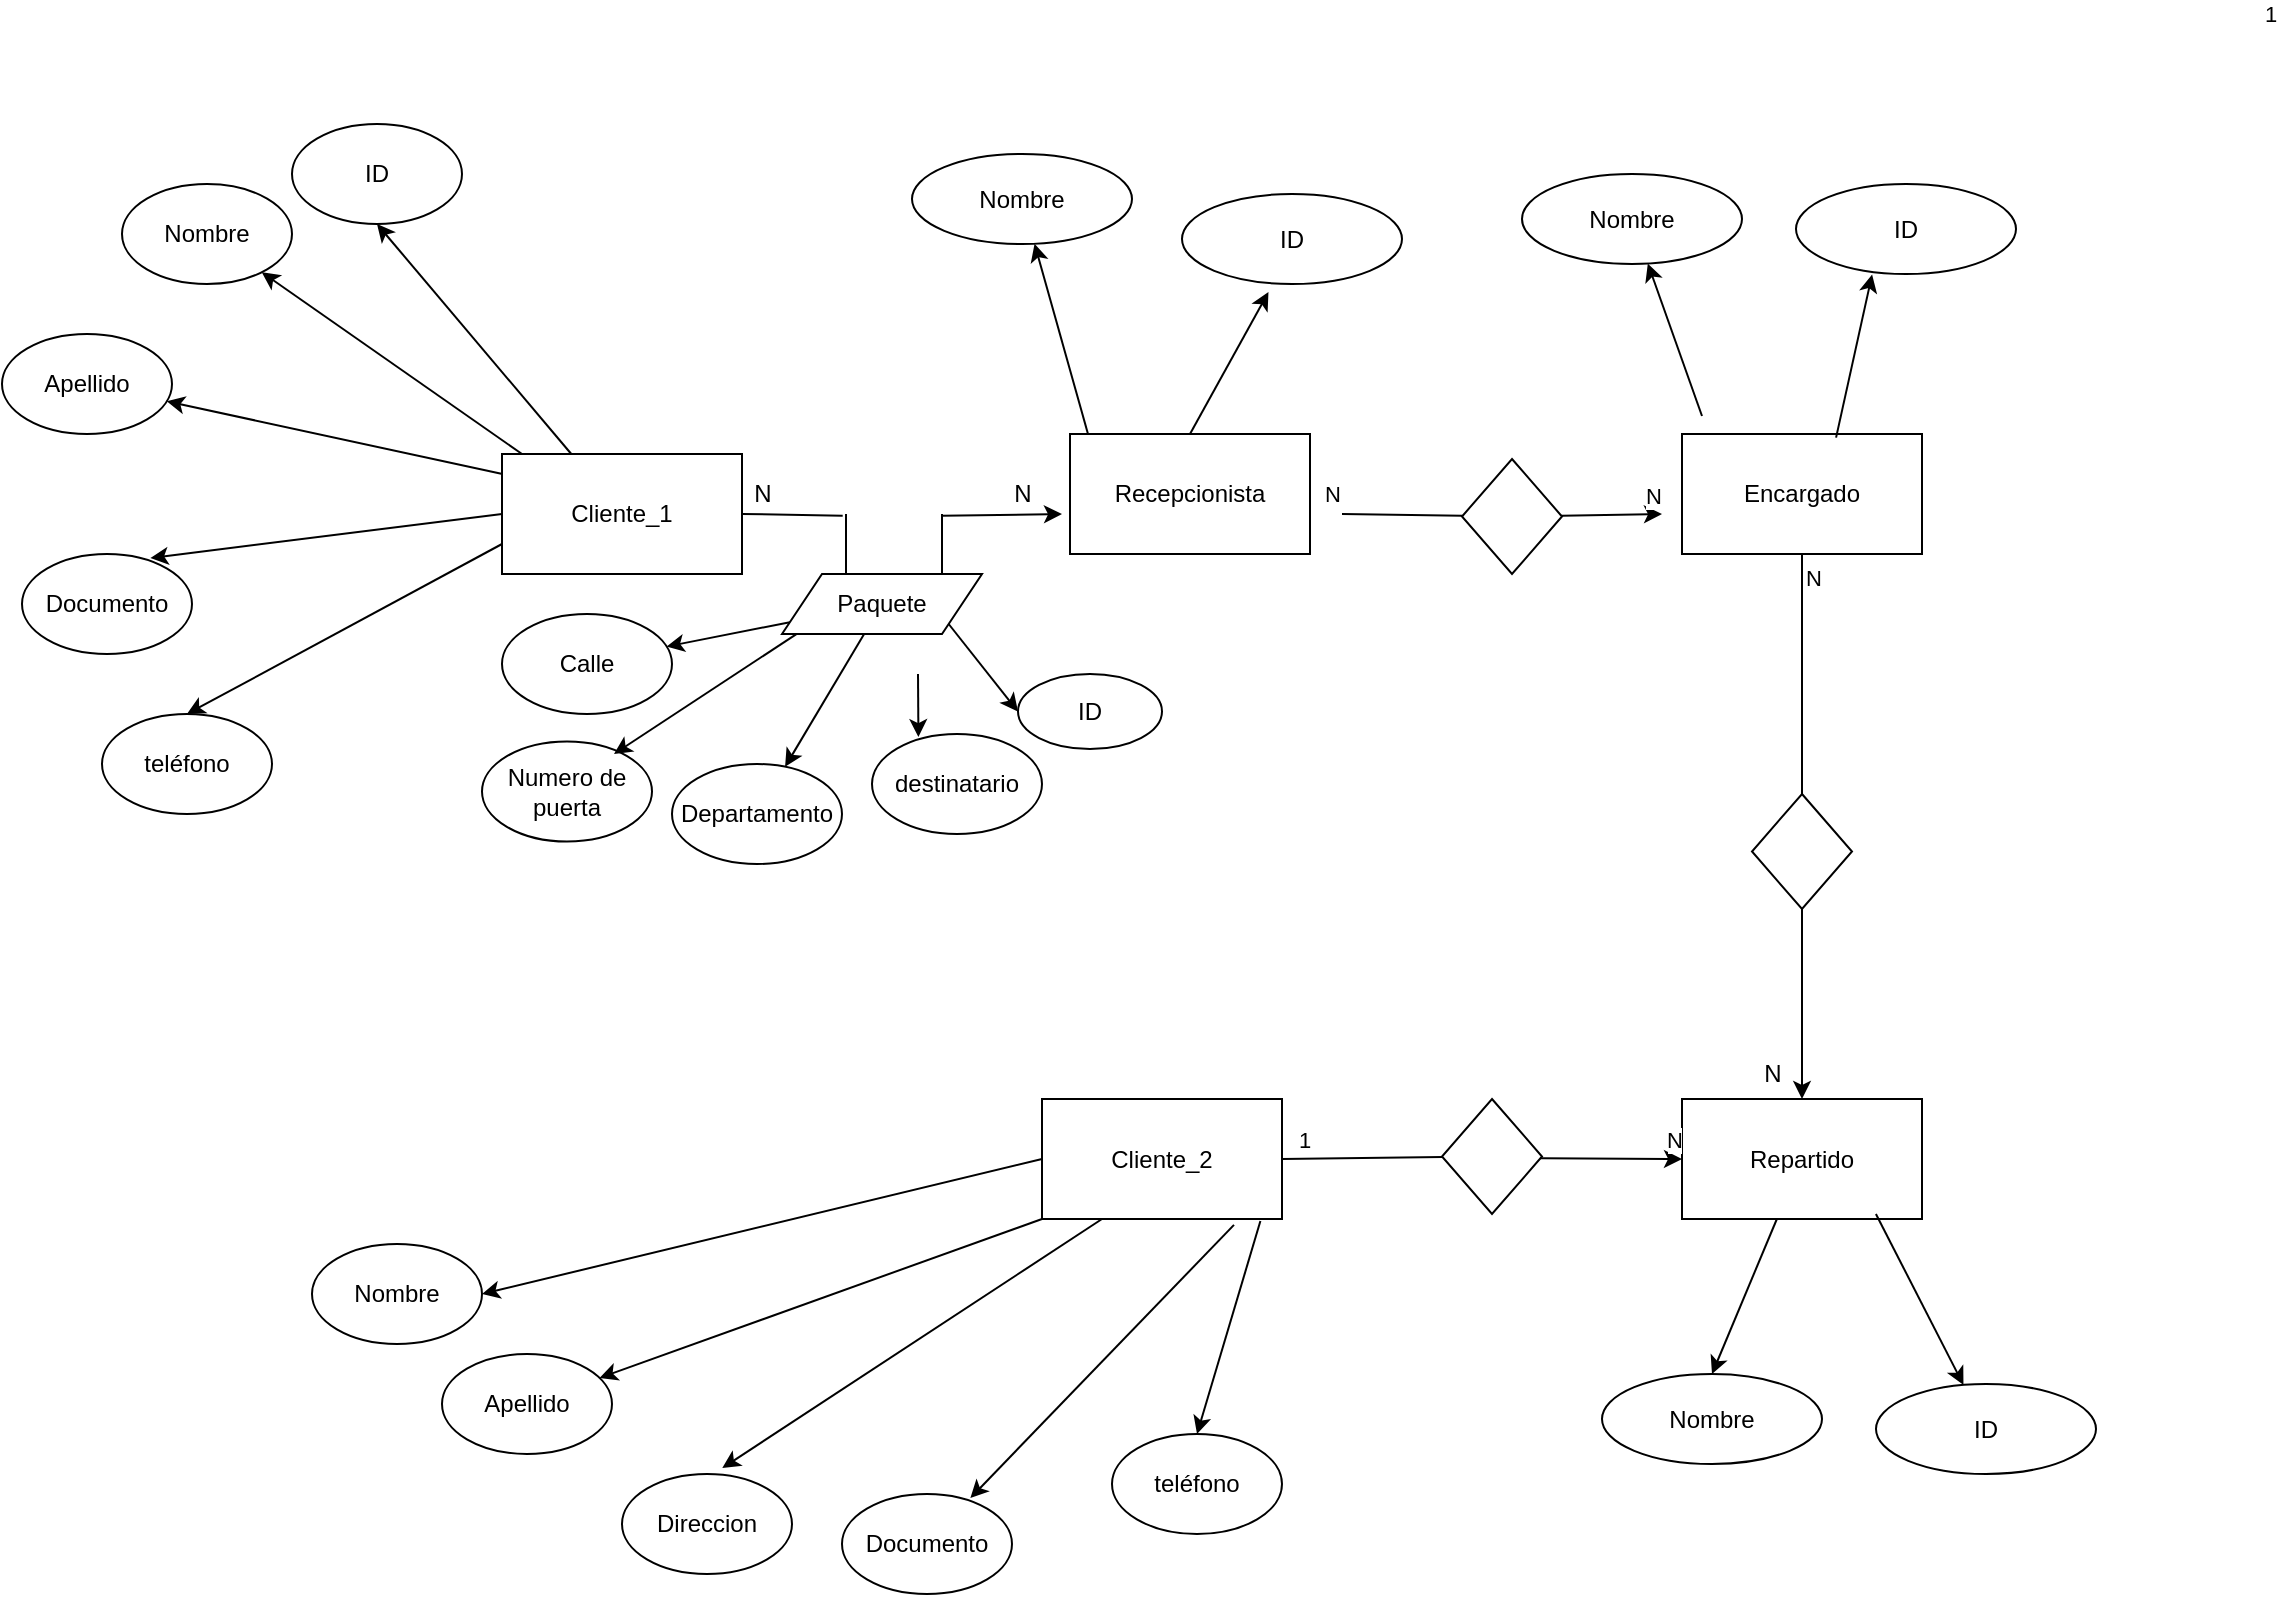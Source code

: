 <mxfile>
    <diagram id="YiFW20UgcAD7BWL2kW4c" name="Página-1">
        <mxGraphModel dx="1866" dy="1791" grid="1" gridSize="10" guides="1" tooltips="1" connect="1" arrows="1" fold="1" page="1" pageScale="1" pageWidth="827" pageHeight="1169" math="0" shadow="0">
            <root>
                <mxCell id="0"/>
                <mxCell id="1" parent="0"/>
                <mxCell id="3" value="&#10;&#10;Recepcionista&#10;&#10;" style="rounded=0;whiteSpace=wrap;html=1;" parent="1" vertex="1">
                    <mxGeometry x="354" y="180" width="120" height="60" as="geometry"/>
                </mxCell>
                <mxCell id="4" value="Repartido" style="rounded=0;whiteSpace=wrap;html=1;" parent="1" vertex="1">
                    <mxGeometry x="660" y="512.5" width="120" height="60" as="geometry"/>
                </mxCell>
                <mxCell id="5" value="Encargado" style="rounded=0;whiteSpace=wrap;html=1;" parent="1" vertex="1">
                    <mxGeometry x="660" y="180" width="120" height="60" as="geometry"/>
                </mxCell>
                <mxCell id="7" value="&lt;span&gt;Cliente_2&lt;/span&gt;" style="rounded=0;whiteSpace=wrap;html=1;" parent="1" vertex="1">
                    <mxGeometry x="340" y="512.5" width="120" height="60" as="geometry"/>
                </mxCell>
                <mxCell id="10" value="" style="endArrow=classic;html=1;startArrow=none;" parent="1" edge="1">
                    <mxGeometry relative="1" as="geometry">
                        <mxPoint x="289.684" y="220.887" as="sourcePoint"/>
                        <mxPoint x="350" y="220" as="targetPoint"/>
                    </mxGeometry>
                </mxCell>
                <mxCell id="14" value="N" style="text;html=1;align=center;verticalAlign=middle;resizable=0;points=[];autosize=1;strokeColor=none;fillColor=none;" parent="1" vertex="1">
                    <mxGeometry x="190" y="200" width="20" height="20" as="geometry"/>
                </mxCell>
                <mxCell id="16" value="1" style="endArrow=classic;html=1;startArrow=none;" parent="1" source="75" edge="1">
                    <mxGeometry x="1" y="398" relative="1" as="geometry">
                        <mxPoint x="490" y="220" as="sourcePoint"/>
                        <mxPoint x="650" y="220" as="targetPoint"/>
                        <Array as="points"/>
                        <mxPoint x="310" y="148" as="offset"/>
                    </mxGeometry>
                </mxCell>
                <mxCell id="19" value="N" style="edgeLabel;resizable=0;html=1;align=right;verticalAlign=bottom;" parent="16" connectable="0" vertex="1">
                    <mxGeometry x="1" relative="1" as="geometry"/>
                </mxCell>
                <mxCell id="21" value="N" style="text;html=1;align=center;verticalAlign=middle;resizable=0;points=[];autosize=1;strokeColor=none;fillColor=none;" parent="1" vertex="1">
                    <mxGeometry x="320" y="200" width="20" height="20" as="geometry"/>
                </mxCell>
                <mxCell id="26" value="" style="endArrow=classic;html=1;startArrow=none;entryX=0.5;entryY=0;entryDx=0;entryDy=0;" parent="1" source="79" target="4" edge="1">
                    <mxGeometry relative="1" as="geometry">
                        <mxPoint x="710" y="260" as="sourcePoint"/>
                        <mxPoint x="710" y="380" as="targetPoint"/>
                    </mxGeometry>
                </mxCell>
                <mxCell id="30" value="N" style="text;html=1;align=center;verticalAlign=middle;resizable=0;points=[];autosize=1;strokeColor=none;fillColor=none;" parent="1" vertex="1">
                    <mxGeometry x="695" y="490" width="20" height="20" as="geometry"/>
                </mxCell>
                <mxCell id="31" value="" style="endArrow=classic;html=1;startArrow=none;" parent="1" source="82" edge="1">
                    <mxGeometry relative="1" as="geometry">
                        <mxPoint x="490" y="542.5" as="sourcePoint"/>
                        <mxPoint x="660" y="542.5" as="targetPoint"/>
                        <Array as="points">
                            <mxPoint x="580" y="542.08"/>
                        </Array>
                    </mxGeometry>
                </mxCell>
                <mxCell id="35" value="N" style="edgeLabel;html=1;align=center;verticalAlign=middle;resizable=0;points=[];" parent="31" vertex="1" connectable="0">
                    <mxGeometry x="0.845" y="1" relative="1" as="geometry">
                        <mxPoint x="3" y="-9" as="offset"/>
                    </mxGeometry>
                </mxCell>
                <mxCell id="40" value="Nombre" style="ellipse;whiteSpace=wrap;html=1;" parent="1" vertex="1">
                    <mxGeometry x="-120" y="55" width="85" height="50" as="geometry"/>
                </mxCell>
                <mxCell id="41" value="Apellido" style="ellipse;whiteSpace=wrap;html=1;" parent="1" vertex="1">
                    <mxGeometry x="40" y="640" width="85" height="50" as="geometry"/>
                </mxCell>
                <mxCell id="42" value="Direccion" style="ellipse;whiteSpace=wrap;html=1;" parent="1" vertex="1">
                    <mxGeometry x="130" y="700" width="85" height="50" as="geometry"/>
                </mxCell>
                <mxCell id="43" value="" style="endArrow=classic;html=1;exitX=0;exitY=1;exitDx=0;exitDy=0;" parent="1" source="7" target="41" edge="1">
                    <mxGeometry width="50" height="50" relative="1" as="geometry">
                        <mxPoint x="370" y="490.0" as="sourcePoint"/>
                        <mxPoint x="280" y="490" as="targetPoint"/>
                        <Array as="points"/>
                    </mxGeometry>
                </mxCell>
                <mxCell id="44" value="" style="endArrow=classic;html=1;exitX=0.25;exitY=1;exitDx=0;exitDy=0;entryX=0.59;entryY=-0.059;entryDx=0;entryDy=0;entryPerimeter=0;" parent="1" source="7" target="42" edge="1">
                    <mxGeometry width="50" height="50" relative="1" as="geometry">
                        <mxPoint x="373.24" y="455.04" as="sourcePoint"/>
                        <mxPoint x="290" y="500" as="targetPoint"/>
                        <Array as="points"/>
                    </mxGeometry>
                </mxCell>
                <mxCell id="45" value="Documento" style="ellipse;whiteSpace=wrap;html=1;" parent="1" vertex="1">
                    <mxGeometry x="240" y="710" width="85" height="50" as="geometry"/>
                </mxCell>
                <mxCell id="46" value="" style="endArrow=classic;html=1;exitX=0.8;exitY=1.049;exitDx=0;exitDy=0;exitPerimeter=0;entryX=0.755;entryY=0.041;entryDx=0;entryDy=0;entryPerimeter=0;" parent="1" source="7" target="45" edge="1">
                    <mxGeometry width="50" height="50" relative="1" as="geometry">
                        <mxPoint x="464.42" y="442.95" as="sourcePoint"/>
                        <mxPoint x="450" y="520" as="targetPoint"/>
                        <Array as="points"/>
                    </mxGeometry>
                </mxCell>
                <mxCell id="48" value="" style="endArrow=classic;html=1;exitX=0.91;exitY=1.017;exitDx=0;exitDy=0;exitPerimeter=0;entryX=0.5;entryY=0;entryDx=0;entryDy=0;" parent="1" source="7" target="49" edge="1">
                    <mxGeometry width="50" height="50" relative="1" as="geometry">
                        <mxPoint x="460.0" y="452.94" as="sourcePoint"/>
                        <mxPoint x="470" y="550" as="targetPoint"/>
                        <Array as="points"/>
                    </mxGeometry>
                </mxCell>
                <mxCell id="49" value="teléfono" style="ellipse;whiteSpace=wrap;html=1;" parent="1" vertex="1">
                    <mxGeometry x="375" y="680" width="85" height="50" as="geometry"/>
                </mxCell>
                <mxCell id="50" value="Cliente_1" style="rounded=0;whiteSpace=wrap;html=1;" parent="1" vertex="1">
                    <mxGeometry x="70" y="190" width="120" height="60" as="geometry"/>
                </mxCell>
                <mxCell id="52" value="" style="endArrow=classic;html=1;entryX=1;entryY=0.5;entryDx=0;entryDy=0;exitX=0;exitY=0.5;exitDx=0;exitDy=0;" parent="1" target="53" edge="1" source="7">
                    <mxGeometry width="50" height="50" relative="1" as="geometry">
                        <mxPoint x="360" y="419.58" as="sourcePoint"/>
                        <mxPoint x="280" y="419.58" as="targetPoint"/>
                        <Array as="points"/>
                    </mxGeometry>
                </mxCell>
                <mxCell id="53" value="Nombre" style="ellipse;whiteSpace=wrap;html=1;" parent="1" vertex="1">
                    <mxGeometry x="-25" y="585" width="85" height="50" as="geometry"/>
                </mxCell>
                <mxCell id="54" value="Apellido" style="ellipse;whiteSpace=wrap;html=1;" parent="1" vertex="1">
                    <mxGeometry x="-180" y="130" width="85" height="50" as="geometry"/>
                </mxCell>
                <mxCell id="55" value="Departamento" style="ellipse;whiteSpace=wrap;html=1;" parent="1" vertex="1">
                    <mxGeometry x="155" y="345" width="85" height="50" as="geometry"/>
                </mxCell>
                <mxCell id="56" value="" style="endArrow=classic;html=1;exitX=0.002;exitY=0.167;exitDx=0;exitDy=0;exitPerimeter=0;" parent="1" source="50" target="54" edge="1">
                    <mxGeometry width="50" height="50" relative="1" as="geometry">
                        <mxPoint x="380" y="500.0" as="sourcePoint"/>
                        <mxPoint x="290" y="500" as="targetPoint"/>
                        <Array as="points"/>
                    </mxGeometry>
                </mxCell>
                <mxCell id="57" value="" style="endArrow=classic;html=1;" parent="1" source="98" target="55" edge="1">
                    <mxGeometry width="50" height="50" relative="1" as="geometry">
                        <mxPoint x="383.24" y="465.04" as="sourcePoint"/>
                        <mxPoint x="300" y="510" as="targetPoint"/>
                        <Array as="points"/>
                    </mxGeometry>
                </mxCell>
                <mxCell id="58" value="Documento" style="ellipse;whiteSpace=wrap;html=1;" parent="1" vertex="1">
                    <mxGeometry x="-170" y="240" width="85" height="50" as="geometry"/>
                </mxCell>
                <mxCell id="59" value="" style="endArrow=classic;html=1;exitX=0;exitY=0.5;exitDx=0;exitDy=0;entryX=0.755;entryY=0.041;entryDx=0;entryDy=0;entryPerimeter=0;" parent="1" source="50" target="58" edge="1">
                    <mxGeometry width="50" height="50" relative="1" as="geometry">
                        <mxPoint x="474.42" y="452.95" as="sourcePoint"/>
                        <mxPoint x="460" y="530" as="targetPoint"/>
                        <Array as="points"/>
                    </mxGeometry>
                </mxCell>
                <mxCell id="60" value="" style="endArrow=classic;html=1;exitX=0;exitY=0.75;exitDx=0;exitDy=0;entryX=0.5;entryY=0;entryDx=0;entryDy=0;" parent="1" source="50" target="61" edge="1">
                    <mxGeometry width="50" height="50" relative="1" as="geometry">
                        <mxPoint x="470.0" y="462.94" as="sourcePoint"/>
                        <mxPoint x="480" y="560" as="targetPoint"/>
                        <Array as="points"/>
                    </mxGeometry>
                </mxCell>
                <mxCell id="61" value="teléfono" style="ellipse;whiteSpace=wrap;html=1;" parent="1" vertex="1">
                    <mxGeometry x="-130" y="320" width="85" height="50" as="geometry"/>
                </mxCell>
                <mxCell id="64" value="" style="endArrow=classic;html=1;" parent="1" target="40" edge="1">
                    <mxGeometry width="50" height="50" relative="1" as="geometry">
                        <mxPoint x="80" y="190" as="sourcePoint"/>
                        <mxPoint x="130" y="140" as="targetPoint"/>
                        <Array as="points"/>
                    </mxGeometry>
                </mxCell>
                <mxCell id="65" value="" style="endArrow=classic;html=1;" parent="1" target="69" edge="1">
                    <mxGeometry width="50" height="50" relative="1" as="geometry">
                        <mxPoint x="363" y="180" as="sourcePoint"/>
                        <mxPoint x="340.759" y="144.192" as="targetPoint"/>
                        <Array as="points"/>
                    </mxGeometry>
                </mxCell>
                <mxCell id="69" value="Nombre" style="ellipse;whiteSpace=wrap;html=1;" parent="1" vertex="1">
                    <mxGeometry x="275" y="40" width="110" height="45" as="geometry"/>
                </mxCell>
                <mxCell id="74" value="" style="endArrow=none;html=1;" parent="1" edge="1">
                    <mxGeometry relative="1" as="geometry">
                        <mxPoint x="190.0" y="220" as="sourcePoint"/>
                        <mxPoint x="240.357" y="220.839" as="targetPoint"/>
                    </mxGeometry>
                </mxCell>
                <mxCell id="75" value="" style="rhombus;whiteSpace=wrap;html=1;" parent="1" vertex="1">
                    <mxGeometry x="550" y="192.5" width="50" height="57.5" as="geometry"/>
                </mxCell>
                <mxCell id="76" value="" style="endArrow=none;html=1;" parent="1" target="75" edge="1">
                    <mxGeometry x="1" y="398" relative="1" as="geometry">
                        <mxPoint x="490" y="220" as="sourcePoint"/>
                        <mxPoint x="650" y="220" as="targetPoint"/>
                        <Array as="points"/>
                        <mxPoint x="310" y="148" as="offset"/>
                    </mxGeometry>
                </mxCell>
                <mxCell id="78" value="N" style="edgeLabel;html=1;align=center;verticalAlign=middle;resizable=0;points=[];" parent="76" vertex="1" connectable="0">
                    <mxGeometry x="-0.894" y="-1" relative="1" as="geometry">
                        <mxPoint x="-8" y="-11" as="offset"/>
                    </mxGeometry>
                </mxCell>
                <mxCell id="79" value="" style="rhombus;whiteSpace=wrap;html=1;" parent="1" vertex="1">
                    <mxGeometry x="695" y="360" width="50" height="57.5" as="geometry"/>
                </mxCell>
                <mxCell id="80" value="" style="endArrow=none;html=1;exitX=0.5;exitY=1;exitDx=0;exitDy=0;" parent="1" source="5" target="79" edge="1">
                    <mxGeometry relative="1" as="geometry">
                        <mxPoint x="710" y="260" as="sourcePoint"/>
                        <mxPoint x="710" y="380" as="targetPoint"/>
                    </mxGeometry>
                </mxCell>
                <mxCell id="81" value="N" style="edgeLabel;resizable=0;html=1;align=left;verticalAlign=bottom;" parent="80" connectable="0" vertex="1">
                    <mxGeometry x="-1" relative="1" as="geometry">
                        <mxPoint y="20" as="offset"/>
                    </mxGeometry>
                </mxCell>
                <mxCell id="82" value="" style="rhombus;whiteSpace=wrap;html=1;" parent="1" vertex="1">
                    <mxGeometry x="540" y="512.5" width="50" height="57.5" as="geometry"/>
                </mxCell>
                <mxCell id="83" value="" style="endArrow=none;html=1;exitX=1;exitY=0.5;exitDx=0;exitDy=0;" parent="1" target="82" edge="1" source="7">
                    <mxGeometry relative="1" as="geometry">
                        <mxPoint x="490" y="542.5" as="sourcePoint"/>
                        <mxPoint x="660" y="542.5" as="targetPoint"/>
                        <Array as="points"/>
                    </mxGeometry>
                </mxCell>
                <mxCell id="85" value="1" style="edgeLabel;html=1;align=center;verticalAlign=middle;resizable=0;points=[];" parent="83" vertex="1" connectable="0">
                    <mxGeometry x="-0.694" relative="1" as="geometry">
                        <mxPoint x="-2" y="-10" as="offset"/>
                    </mxGeometry>
                </mxCell>
                <mxCell id="90" value="Calle" style="ellipse;whiteSpace=wrap;html=1;" parent="1" vertex="1">
                    <mxGeometry x="70" y="270" width="85" height="50" as="geometry"/>
                </mxCell>
                <mxCell id="92" value="" style="endArrow=classic;html=1;entryX=0.967;entryY=0.326;entryDx=0;entryDy=0;entryPerimeter=0;" parent="1" source="98" target="90" edge="1">
                    <mxGeometry width="50" height="50" relative="1" as="geometry">
                        <mxPoint x="120.2" y="262.04" as="sourcePoint"/>
                        <mxPoint x="62.5" y="320" as="targetPoint"/>
                        <Array as="points"/>
                    </mxGeometry>
                </mxCell>
                <mxCell id="93" value="Numero de puerta" style="ellipse;whiteSpace=wrap;html=1;" parent="1" vertex="1">
                    <mxGeometry x="60" y="333.75" width="85" height="50" as="geometry"/>
                </mxCell>
                <mxCell id="94" value="" style="endArrow=classic;html=1;exitX=0.072;exitY=1.001;exitDx=0;exitDy=0;exitPerimeter=0;" parent="1" source="98" edge="1">
                    <mxGeometry width="50" height="50" relative="1" as="geometry">
                        <mxPoint x="155.24" y="259.04" as="sourcePoint"/>
                        <mxPoint x="126" y="340" as="targetPoint"/>
                        <Array as="points"/>
                    </mxGeometry>
                </mxCell>
                <mxCell id="95" value="" style="endArrow=none;html=1;" parent="1" edge="1">
                    <mxGeometry width="50" height="50" relative="1" as="geometry">
                        <mxPoint x="242" y="270" as="sourcePoint"/>
                        <mxPoint x="242" y="220" as="targetPoint"/>
                    </mxGeometry>
                </mxCell>
                <mxCell id="96" value="" style="endArrow=none;html=1;" parent="1" edge="1">
                    <mxGeometry width="50" height="50" relative="1" as="geometry">
                        <mxPoint x="290" y="270" as="sourcePoint"/>
                        <mxPoint x="290" y="220" as="targetPoint"/>
                        <Array as="points">
                            <mxPoint x="290" y="250"/>
                        </Array>
                    </mxGeometry>
                </mxCell>
                <mxCell id="98" value="Paquete" style="shape=parallelogram;perimeter=parallelogramPerimeter;whiteSpace=wrap;html=1;fixedSize=1;" parent="1" vertex="1">
                    <mxGeometry x="210" y="250" width="100" height="30" as="geometry"/>
                </mxCell>
                <mxCell id="101" value=" destinatario" style="ellipse;whiteSpace=wrap;html=1;" parent="1" vertex="1">
                    <mxGeometry x="255" y="330" width="85" height="50" as="geometry"/>
                </mxCell>
                <mxCell id="102" value="" style="endArrow=classic;html=1;entryX=0.273;entryY=0.031;entryDx=0;entryDy=0;entryPerimeter=0;" parent="1" target="101" edge="1">
                    <mxGeometry width="50" height="50" relative="1" as="geometry">
                        <mxPoint x="278" y="300" as="sourcePoint"/>
                        <mxPoint x="228.431" y="346.223" as="targetPoint"/>
                        <Array as="points"/>
                    </mxGeometry>
                </mxCell>
                <mxCell id="103" value="ID" style="ellipse;whiteSpace=wrap;html=1;" parent="1" vertex="1">
                    <mxGeometry x="-35" y="25" width="85" height="50" as="geometry"/>
                </mxCell>
                <mxCell id="105" value="" style="endArrow=classic;html=1;entryX=0.5;entryY=1;entryDx=0;entryDy=0;" parent="1" source="50" target="103" edge="1">
                    <mxGeometry width="50" height="50" relative="1" as="geometry">
                        <mxPoint x="90.0" y="200" as="sourcePoint"/>
                        <mxPoint x="60.506" y="109.552" as="targetPoint"/>
                        <Array as="points"/>
                    </mxGeometry>
                </mxCell>
                <mxCell id="106" value="ID" style="ellipse;whiteSpace=wrap;html=1;" parent="1" vertex="1">
                    <mxGeometry x="410" y="60" width="110" height="45" as="geometry"/>
                </mxCell>
                <mxCell id="107" value="" style="endArrow=classic;html=1;exitX=0.5;exitY=0;exitDx=0;exitDy=0;entryX=0.393;entryY=1.09;entryDx=0;entryDy=0;entryPerimeter=0;" parent="1" source="3" target="106" edge="1">
                    <mxGeometry width="50" height="50" relative="1" as="geometry">
                        <mxPoint x="400.0" y="181.04" as="sourcePoint"/>
                        <mxPoint x="409.124" y="68.97" as="targetPoint"/>
                        <Array as="points"/>
                    </mxGeometry>
                </mxCell>
                <mxCell id="108" value="ID" style="ellipse;whiteSpace=wrap;html=1;" parent="1" vertex="1">
                    <mxGeometry x="328" y="300" width="72" height="37.5" as="geometry"/>
                </mxCell>
                <mxCell id="109" value="" style="endArrow=classic;html=1;entryX=0;entryY=0.5;entryDx=0;entryDy=0;exitX=1;exitY=1;exitDx=0;exitDy=0;" parent="1" source="98" target="108" edge="1">
                    <mxGeometry width="50" height="50" relative="1" as="geometry">
                        <mxPoint x="288.0" y="310" as="sourcePoint"/>
                        <mxPoint x="288.205" y="341.55" as="targetPoint"/>
                        <Array as="points"/>
                    </mxGeometry>
                </mxCell>
                <mxCell id="110" value="Nombre" style="ellipse;whiteSpace=wrap;html=1;" vertex="1" parent="1">
                    <mxGeometry x="580" y="50" width="110" height="45" as="geometry"/>
                </mxCell>
                <mxCell id="111" value="" style="endArrow=classic;html=1;" edge="1" parent="1" target="110">
                    <mxGeometry width="50" height="50" relative="1" as="geometry">
                        <mxPoint x="670" y="171" as="sourcePoint"/>
                        <mxPoint x="644.23" y="100.0" as="targetPoint"/>
                        <Array as="points"/>
                    </mxGeometry>
                </mxCell>
                <mxCell id="112" value="ID" style="ellipse;whiteSpace=wrap;html=1;" vertex="1" parent="1">
                    <mxGeometry x="717" y="55" width="110" height="45" as="geometry"/>
                </mxCell>
                <mxCell id="114" value="" style="endArrow=classic;html=1;exitX=0.642;exitY=0.03;exitDx=0;exitDy=0;entryX=0.346;entryY=1.005;entryDx=0;entryDy=0;entryPerimeter=0;exitPerimeter=0;" edge="1" parent="1" source="5" target="112">
                    <mxGeometry width="50" height="50" relative="1" as="geometry">
                        <mxPoint x="745" y="165.95" as="sourcePoint"/>
                        <mxPoint x="749.23" y="95.0" as="targetPoint"/>
                        <Array as="points"/>
                    </mxGeometry>
                </mxCell>
                <mxCell id="115" value="Nombre" style="ellipse;whiteSpace=wrap;html=1;" vertex="1" parent="1">
                    <mxGeometry x="620" y="650" width="110" height="45" as="geometry"/>
                </mxCell>
                <mxCell id="117" value="ID" style="ellipse;whiteSpace=wrap;html=1;" vertex="1" parent="1">
                    <mxGeometry x="757" y="655" width="110" height="45" as="geometry"/>
                </mxCell>
                <mxCell id="118" value="" style="endArrow=classic;html=1;entryX=0.5;entryY=0;entryDx=0;entryDy=0;" edge="1" parent="1" source="4" target="115">
                    <mxGeometry width="50" height="50" relative="1" as="geometry">
                        <mxPoint x="733.52" y="661.24" as="sourcePoint"/>
                        <mxPoint x="706.471" y="585.004" as="targetPoint"/>
                        <Array as="points"/>
                    </mxGeometry>
                </mxCell>
                <mxCell id="119" value="" style="endArrow=classic;html=1;exitX=0.808;exitY=0.958;exitDx=0;exitDy=0;exitPerimeter=0;" edge="1" parent="1" source="4" target="117">
                    <mxGeometry width="50" height="50" relative="1" as="geometry">
                        <mxPoint x="757" y="580" as="sourcePoint"/>
                        <mxPoint x="724.56" y="640" as="targetPoint"/>
                        <Array as="points"/>
                    </mxGeometry>
                </mxCell>
            </root>
        </mxGraphModel>
    </diagram>
</mxfile>